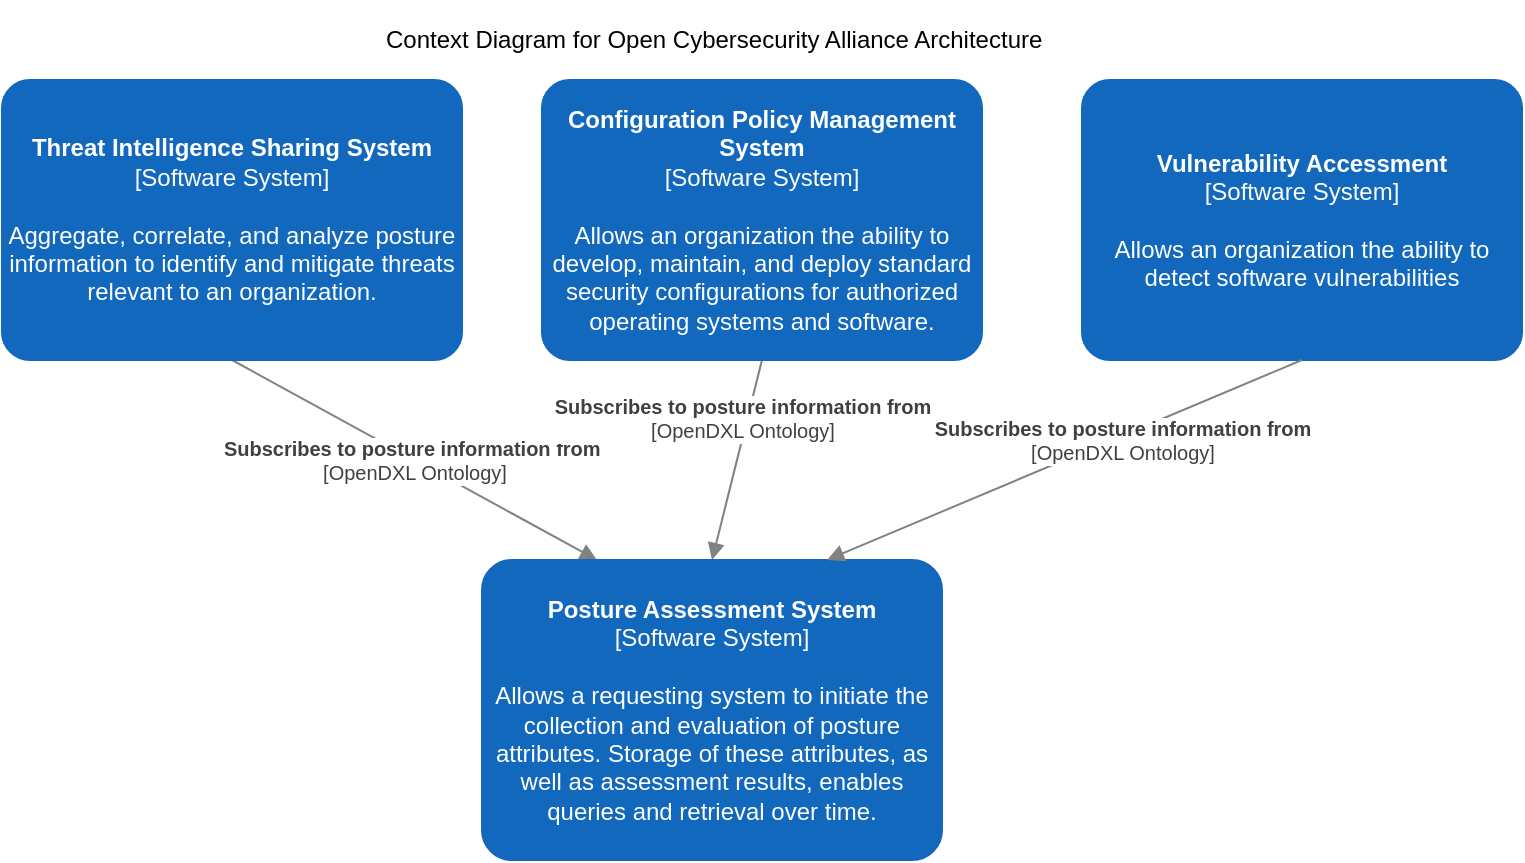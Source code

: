 <mxfile version="14.2.9" type="device" pages="4"><diagram id="pa9oj1NQ2g1VzGFF2X9V" name="OCA Context Diagram"><mxGraphModel dx="2703" dy="832" grid="1" gridSize="10" guides="1" tooltips="1" connect="1" arrows="1" fold="1" page="1" pageScale="1" pageWidth="850" pageHeight="1100" math="0" shadow="0"><root><mxCell id="VPXNDFE5wxjebD0hqSK3-0"/><mxCell id="VPXNDFE5wxjebD0hqSK3-1" parent="VPXNDFE5wxjebD0hqSK3-0"/><object label="&lt;span style=&quot;font-size: 10px&quot;&gt;&lt;b&gt;Subscribes to posture information from&amp;nbsp;&lt;br&gt;&lt;/b&gt;[OpenDXL Ontology]&lt;br&gt;&lt;/span&gt;" placeholders="1" name="Data Flow Item Name" technology="HTTP" id="VPXNDFE5wxjebD0hqSK3-2"><mxCell style="endArrow=block;html=1;fontSize=10;fontColor=#404040;strokeWidth=1;endFill=1;strokeColor=#828282;elbow=vertical;exitX=0.5;exitY=1;exitDx=0;exitDy=0;exitPerimeter=0;entryX=0.25;entryY=0;entryDx=0;entryDy=0;entryPerimeter=0;" edge="1" parent="VPXNDFE5wxjebD0hqSK3-1" source="VPXNDFE5wxjebD0hqSK3-5" target="VPXNDFE5wxjebD0hqSK3-6"><mxGeometry width="50" height="50" relative="1" as="geometry"><mxPoint x="-1425" y="160" as="sourcePoint"/><mxPoint x="-1331.667" y="300" as="targetPoint"/></mxGeometry></mxCell></object><object label="&lt;span style=&quot;font-size: 10px&quot;&gt;&lt;b&gt;Subscribes to posture information from&lt;br&gt;&lt;/b&gt;&lt;/span&gt;[OpenDXL Ontology]&lt;span style=&quot;font-size: 10px&quot;&gt;&lt;br&gt;&lt;/span&gt;" placeholders="1" name="Data Flow Item Name" technology="HTTP" id="VPXNDFE5wxjebD0hqSK3-3"><mxCell style="endArrow=block;html=1;fontSize=10;fontColor=#404040;strokeWidth=1;endFill=1;strokeColor=#828282;elbow=vertical;entryX=0.5;entryY=0;entryDx=0;entryDy=0;entryPerimeter=0;exitX=0.5;exitY=1;exitDx=0;exitDy=0;exitPerimeter=0;" edge="1" parent="VPXNDFE5wxjebD0hqSK3-1" source="VPXNDFE5wxjebD0hqSK3-7" target="VPXNDFE5wxjebD0hqSK3-6"><mxGeometry x="-0.388" y="-2" width="50" height="50" relative="1" as="geometry"><mxPoint x="-1132.5" y="160" as="sourcePoint"/><mxPoint x="-1232" y="310" as="targetPoint"/><mxPoint y="-1" as="offset"/></mxGeometry></mxCell></object><mxCell id="VPXNDFE5wxjebD0hqSK3-4" value="Context &lt;span style=&quot;text-align: center&quot;&gt;Diagram for Open Cybersecurity Alliance Architecture&lt;/span&gt;" style="text;html=1;strokeColor=none;fillColor=none;align=left;verticalAlign=middle;whiteSpace=wrap;rounded=0;" vertex="1" parent="VPXNDFE5wxjebD0hqSK3-1"><mxGeometry x="-1480" width="360" height="40" as="geometry"/></mxCell><object placeholders="1" c4Name="Threat Intelligence Sharing System" c4Type="Software System" c4Description="Aggregate, correlate, and analyze posture information to identify and mitigate threats relevant to an organization." label="&lt;b&gt;%c4Name%&lt;/b&gt;&lt;div&gt;[%c4Type%]&lt;/div&gt;&lt;br&gt;&lt;div&gt;%c4Description%&lt;/div&gt;" id="VPXNDFE5wxjebD0hqSK3-5"><mxCell style="rounded=1;whiteSpace=wrap;html=1;labelBackgroundColor=none;fillColor=#1168BD;fontColor=#ffffff;align=center;arcSize=10;strokeColor=#1168BD;metaEdit=1;metaData={&quot;c4Type&quot;:{&quot;editable&quot;:false}};points=[[0.25,0,0],[0.5,0,0],[0.75,0,0],[1,0.25,0],[1,0.5,0],[1,0.75,0],[0.75,1,0],[0.5,1,0],[0.25,1,0],[0,0.75,0],[0,0.5,0],[0,0.25,0]];" vertex="1" parent="VPXNDFE5wxjebD0hqSK3-1"><mxGeometry x="-1670" y="40" width="230" height="140" as="geometry"/></mxCell></object><object placeholders="1" c4Name="Posture Assessment System" c4Type="Software System" c4Description="Allows a requesting system to initiate the collection and evaluation of posture attributes. Storage of these attributes, as well as assessment results, enables queries and retrieval over time." label="&lt;b&gt;%c4Name%&lt;/b&gt;&lt;div&gt;[%c4Type%]&lt;/div&gt;&lt;br&gt;&lt;div&gt;%c4Description%&lt;/div&gt;" link="data:page/id,d7JTNjghr-bEsyx4h5cE" id="VPXNDFE5wxjebD0hqSK3-6"><mxCell style="rounded=1;whiteSpace=wrap;html=1;labelBackgroundColor=none;fillColor=#1168BD;fontColor=#ffffff;align=center;arcSize=10;strokeColor=#1168BD;metaEdit=1;metaData={&quot;c4Type&quot;:{&quot;editable&quot;:false}};points=[[0.25,0,0],[0.5,0,0],[0.75,0,0],[1,0.25,0],[1,0.5,0],[1,0.75,0],[0.75,1,0],[0.5,1,0],[0.25,1,0],[0,0.75,0],[0,0.5,0],[0,0.25,0]];" vertex="1" parent="VPXNDFE5wxjebD0hqSK3-1"><mxGeometry x="-1430" y="280" width="230" height="150" as="geometry"/></mxCell></object><object placeholders="1" c4Name="Configuration Policy Management System" c4Type="Software System" c4Description="Allows an organization the ability to develop, maintain, and deploy standard security configurations for authorized operating systems and software." label="&lt;b&gt;%c4Name%&lt;/b&gt;&lt;div&gt;[%c4Type%]&lt;/div&gt;&lt;br&gt;&lt;div&gt;%c4Description%&lt;/div&gt;" id="VPXNDFE5wxjebD0hqSK3-7"><mxCell style="rounded=1;whiteSpace=wrap;html=1;labelBackgroundColor=none;fillColor=#1168BD;fontColor=#ffffff;align=center;arcSize=10;strokeColor=#1168BD;metaEdit=1;metaData={&quot;c4Type&quot;:{&quot;editable&quot;:false}};points=[[0.25,0,0],[0.5,0,0],[0.75,0,0],[1,0.25,0],[1,0.5,0],[1,0.75,0],[0.75,1,0],[0.5,1,0],[0.25,1,0],[0,0.75,0],[0,0.5,0],[0,0.25,0]];" vertex="1" parent="VPXNDFE5wxjebD0hqSK3-1"><mxGeometry x="-1400" y="40" width="220" height="140" as="geometry"/></mxCell></object><object placeholders="1" c4Name="Vulnerability Accessment" c4Type="Software System" c4Description="Allows an organization the ability to detect  software vulnerabilities" label="&lt;b&gt;%c4Name%&lt;/b&gt;&lt;div&gt;[%c4Type%]&lt;/div&gt;&lt;br&gt;&lt;div&gt;%c4Description%&lt;/div&gt;" id="VPXNDFE5wxjebD0hqSK3-8"><mxCell style="rounded=1;whiteSpace=wrap;html=1;labelBackgroundColor=none;fillColor=#1168BD;fontColor=#ffffff;align=center;arcSize=10;strokeColor=#1168BD;metaEdit=1;metaData={&quot;c4Type&quot;:{&quot;editable&quot;:false}};points=[[0.25,0,0],[0.5,0,0],[0.75,0,0],[1,0.25,0],[1,0.5,0],[1,0.75,0],[0.75,1,0],[0.5,1,0],[0.25,1,0],[0,0.75,0],[0,0.5,0],[0,0.25,0]];" vertex="1" parent="VPXNDFE5wxjebD0hqSK3-1"><mxGeometry x="-1130" y="40" width="220" height="140" as="geometry"/></mxCell></object><object label="&lt;span style=&quot;font-size: 10px&quot;&gt;&lt;b&gt;Subscribes to posture information from&lt;br&gt;&lt;/b&gt;&lt;/span&gt;[OpenDXL Ontology]&lt;span style=&quot;font-size: 10px&quot;&gt;&lt;br&gt;&lt;/span&gt;" placeholders="1" name="Data Flow Item Name" technology="HTTP" id="VPXNDFE5wxjebD0hqSK3-9"><mxCell style="endArrow=block;html=1;fontSize=10;fontColor=#404040;strokeWidth=1;endFill=1;strokeColor=#828282;elbow=vertical;entryX=0.75;entryY=0;entryDx=0;entryDy=0;entryPerimeter=0;exitX=0.5;exitY=1;exitDx=0;exitDy=0;exitPerimeter=0;" edge="1" parent="VPXNDFE5wxjebD0hqSK3-1" source="VPXNDFE5wxjebD0hqSK3-8" target="VPXNDFE5wxjebD0hqSK3-6"><mxGeometry x="-0.236" y="2" width="50" height="50" relative="1" as="geometry"><mxPoint x="-1280" y="190" as="sourcePoint"/><mxPoint x="-1305" y="290" as="targetPoint"/><mxPoint as="offset"/></mxGeometry></mxCell></object></root></mxGraphModel></diagram><diagram id="d7JTNjghr-bEsyx4h5cE" name="SCAP Container Diagram"><mxGraphModel dx="1003" dy="832" grid="1" gridSize="10" guides="1" tooltips="1" connect="1" arrows="1" fold="1" page="1" pageScale="1" pageWidth="850" pageHeight="1100" math="0" shadow="0"><root><mxCell id="peMY-LLYzTehdiwKFw6n-0"/><mxCell id="peMY-LLYzTehdiwKFw6n-1" parent="peMY-LLYzTehdiwKFw6n-0"/><object label="&lt;font style=&quot;font-size: 10px&quot;&gt;&lt;b&gt;Posture Assessment System&lt;/b&gt;&lt;br style=&quot;font-size: 10px&quot;&gt;[Software System]&lt;/font&gt;" placeholders="1" name="Software System Name" link="data:page/id,pa9oj1NQ2g1VzGFF2X9V" id="peMY-LLYzTehdiwKFw6n-2"><mxCell style="rounded=0;whiteSpace=wrap;html=1;strokeColor=#828282;fillColor=none;fontColor=#000000;align=left;labelPosition=center;verticalLabelPosition=middle;verticalAlign=bottom;dashed=1;strokeWidth=1;perimeterSpacing=0;spacing=2;spacingTop=0;fontSize=10;dashPattern=8 8;" vertex="1" parent="peMY-LLYzTehdiwKFw6n-1"><mxGeometry x="50" y="280" width="690" height="420" as="geometry"/></mxCell></object><object label="&lt;div&gt;&lt;span style=&quot;font-size: 14px&quot;&gt;&lt;b&gt;Manager&lt;/b&gt;&lt;/span&gt;&lt;/div&gt;&lt;div&gt;&lt;span style=&quot;font-size: 8px&quot;&gt;[Container]&lt;/span&gt;&lt;/div&gt;&lt;div&gt;&lt;font size=&quot;1&quot;&gt;The manager is responsible for receiving instructions from applications, identifying and invoking collection components, and persisting collected posture attributes to a repository.&lt;/font&gt;&lt;/div&gt;" placeholders="1" name="Container Name" technology="e.g. Python, Flask" description="Description" link="data:page/id,Hi5DJu9hpjOhU4L-1nYH" id="peMY-LLYzTehdiwKFw6n-3"><mxCell style="rounded=1;whiteSpace=wrap;html=1;fillColor=#85BBF0;fontColor=#ffffff;strokeColor=#78A8D8;resizable=0;arcSize=10;" vertex="1" parent="peMY-LLYzTehdiwKFw6n-1"><mxGeometry x="515" y="320" width="180" height="120" as="geometry"/></mxCell></object><object label="&lt;div&gt;&lt;span style=&quot;font-size: 14px&quot;&gt;&lt;b&gt;Collector&lt;/b&gt;&lt;/span&gt;&lt;/div&gt;&lt;div&gt;&lt;span style=&quot;font-size: 8px&quot;&gt;[Container: %technology%]&lt;/span&gt;&lt;br&gt;&lt;/div&gt;&lt;div&gt;&lt;span style=&quot;font-size: x-small&quot;&gt;Collectors are responsible for receiving collection instructions from the Manager, targeting endpoints for posture attribute collection, performing collection, and storing collected information in the repository.&lt;/span&gt;&lt;br&gt;&lt;/div&gt;" placeholders="1" name="Container Name" technology="e.g. Python, Flask" description="Description" link="data:page/id,4fspmggJXFJr2Ga4a_sT" id="peMY-LLYzTehdiwKFw6n-4"><mxCell style="rounded=1;whiteSpace=wrap;html=1;fillColor=#85BBF0;fontColor=#ffffff;strokeColor=#78A8D8;resizable=0;arcSize=10;" vertex="1" parent="peMY-LLYzTehdiwKFw6n-1"><mxGeometry x="305" y="540" width="180" height="120" as="geometry"/></mxCell></object><object label="&lt;div style=&quot;color: rgb(255 , 255 , 255) ; white-space: normal&quot;&gt;&lt;span style=&quot;font-size: 14px&quot;&gt;&lt;b&gt;Repository&lt;/b&gt;&lt;/span&gt;&lt;/div&gt;&lt;div style=&quot;color: rgb(255 , 255 , 255) ; white-space: normal&quot;&gt;&lt;span style=&quot;font-size: 8px&quot;&gt;[Container: %technology%]&lt;/span&gt;&lt;/div&gt;&lt;div style=&quot;color: rgb(255 , 255 , 255) ; white-space: normal&quot;&gt;&lt;font style=&quot;font-size: 10px&quot;&gt;A persistent storage component capable of recording previously collected information and retrieving that information when requested&lt;/font&gt;&lt;span style=&quot;font-size: 11px&quot;&gt;.&lt;/span&gt;&lt;/div&gt;" placeholders="1" name="Container Name" description="Description" technology="e.g. PostgreSQL" id="peMY-LLYzTehdiwKFw6n-5"><mxCell style="shape=cylinder;whiteSpace=wrap;html=1;boundedLbl=1;backgroundOutline=1;strokeColor=#3C7FC0;fillColor=#438DD5;fontSize=12;fontColor=#ffffff;align=center;resizable=0;rounded=0;" vertex="1" parent="peMY-LLYzTehdiwKFw6n-1"><mxGeometry x="85" y="320" width="180" height="120" as="geometry"/></mxCell></object><object label="&lt;span style=&quot;font-size: 10px&quot;&gt;&lt;b&gt;Supplies collection instructions to&lt;br&gt;&lt;/b&gt;[OpenDXL Ontology]&lt;br&gt;&lt;/span&gt;" placeholders="1" name="Data Flow Item Name" technology="HTTP" id="peMY-LLYzTehdiwKFw6n-6"><mxCell style="endArrow=block;html=1;fontSize=10;fontColor=#404040;strokeWidth=1;endFill=1;strokeColor=#828282;elbow=vertical;" edge="1" parent="peMY-LLYzTehdiwKFw6n-1" source="peMY-LLYzTehdiwKFw6n-3" target="peMY-LLYzTehdiwKFw6n-4"><mxGeometry width="50" height="50" relative="1" as="geometry"><mxPoint x="365" y="210" as="sourcePoint"/><mxPoint x="565" y="210" as="targetPoint"/></mxGeometry></mxCell></object><object label="&lt;span style=&quot;font-size: 10px&quot;&gt;&lt;b&gt;Reads from and writes to&lt;br&gt;&lt;/b&gt;[OpenDXL Ontology]&lt;br&gt;&lt;/span&gt;" placeholders="1" name="Data Flow Item Name" technology="HTTP" id="peMY-LLYzTehdiwKFw6n-7"><mxCell style="endArrow=block;html=1;fontSize=10;fontColor=#404040;strokeWidth=1;endFill=1;strokeColor=#828282;elbow=vertical;" edge="1" parent="peMY-LLYzTehdiwKFw6n-1" source="peMY-LLYzTehdiwKFw6n-4" target="peMY-LLYzTehdiwKFw6n-5"><mxGeometry width="50" height="50" relative="1" as="geometry"><mxPoint x="395" y="390" as="sourcePoint"/><mxPoint x="595" y="390" as="targetPoint"/></mxGeometry></mxCell></object><object label="&lt;span style=&quot;font-size: 10px&quot;&gt;&lt;b&gt;Reads from and writes to&lt;/b&gt;&lt;br&gt;[OpenDXL Ontolgoy]&lt;br&gt;&lt;/span&gt;" placeholders="1" name="Data Flow Item Name" technology="HTTP" id="peMY-LLYzTehdiwKFw6n-8"><mxCell style="endArrow=block;html=1;fontSize=10;fontColor=#404040;strokeWidth=1;endFill=1;strokeColor=#828282;elbow=vertical;entryX=1;entryY=0.5;entryDx=0;entryDy=0;" edge="1" parent="peMY-LLYzTehdiwKFw6n-1" source="peMY-LLYzTehdiwKFw6n-3" target="peMY-LLYzTehdiwKFw6n-5"><mxGeometry width="50" height="50" relative="1" as="geometry"><mxPoint x="295" y="370" as="sourcePoint"/><mxPoint x="495" y="370" as="targetPoint"/></mxGeometry></mxCell></object><object label="&lt;div&gt;&lt;span style=&quot;font-size: 14px&quot;&gt;&lt;b&gt;Threat Intelligence Sharing System&lt;/b&gt;&lt;/span&gt;&lt;/div&gt;&lt;div&gt;&lt;span style=&quot;font-size: 8px&quot;&gt;[Software System]&lt;/span&gt;&lt;/div&gt;&lt;div&gt;&lt;font style=&quot;font-size: 10px&quot;&gt;Aggregate, correlate, and analyze posture information to identify and mitigate threats relevant to an organization.&lt;/font&gt;&lt;br&gt;&lt;/div&gt;" placeholders="1" name="Software System Name" description="Description" id="peMY-LLYzTehdiwKFw6n-9"><mxCell style="rounded=1;whiteSpace=wrap;html=1;fillColor=#1168BD;fontColor=#ffffff;strokeColor=#1168BD;resizable=0;arcSize=10;" vertex="1" parent="peMY-LLYzTehdiwKFw6n-1"><mxGeometry x="100" y="50" width="180" height="120" as="geometry"/></mxCell></object><object label="&lt;b&gt;Subscribes to posture information from&lt;/b&gt;&lt;br style=&quot;font-size: 10px&quot;&gt;[OpenDXL Ontology]" placeholders="1" name="Dependency Operation Name" technology="JDBC" id="peMY-LLYzTehdiwKFw6n-10"><mxCell style="endArrow=block;html=1;fontSize=10;fontColor=#404040;strokeWidth=1;endFill=1;dashed=1;dashPattern=8 8;strokeColor=#828282;elbow=vertical;" edge="1" parent="peMY-LLYzTehdiwKFw6n-1" source="peMY-LLYzTehdiwKFw6n-9" target="peMY-LLYzTehdiwKFw6n-3"><mxGeometry x="-0.381" y="-5" width="50" height="50" relative="1" as="geometry"><mxPoint x="540" y="100" as="sourcePoint"/><mxPoint x="740" y="100" as="targetPoint"/><mxPoint as="offset"/></mxGeometry></mxCell></object><object label="&lt;div&gt;&lt;span style=&quot;font-size: 14px&quot;&gt;&lt;b&gt;Configuration Policy Management System&lt;/b&gt;&lt;/span&gt;&lt;/div&gt;&lt;div&gt;&lt;span style=&quot;font-size: 8px&quot;&gt;[Software System]&lt;/span&gt;&lt;/div&gt;&lt;div&gt;&lt;span style=&quot;font-size: x-small&quot;&gt;Allows an organization the ability to develop, maintain, and deploy standard security configurations for authorized operating systems and software.&lt;/span&gt;&lt;br&gt;&lt;/div&gt;" placeholders="1" name="Software System Name" description="Description" id="peMY-LLYzTehdiwKFw6n-11"><mxCell style="rounded=1;whiteSpace=wrap;html=1;fillColor=#1168BD;fontColor=#ffffff;strokeColor=#1168BD;resizable=0;arcSize=10;" vertex="1" parent="peMY-LLYzTehdiwKFw6n-1"><mxGeometry x="515" y="50" width="180" height="120" as="geometry"/></mxCell></object><object label="&lt;b&gt;Subscribes to posture information from&lt;/b&gt;&lt;br style=&quot;font-size: 10px&quot;&gt;[OpenDXL Ontology]" placeholders="1" name="Dependency Operation Name" technology="JDBC" id="peMY-LLYzTehdiwKFw6n-12"><mxCell style="endArrow=block;html=1;fontSize=10;fontColor=#404040;strokeWidth=1;endFill=1;dashed=1;dashPattern=8 8;strokeColor=#828282;elbow=vertical;" edge="1" parent="peMY-LLYzTehdiwKFw6n-1" source="peMY-LLYzTehdiwKFw6n-11" target="peMY-LLYzTehdiwKFw6n-3"><mxGeometry x="-0.333" width="50" height="50" relative="1" as="geometry"><mxPoint x="410.455" y="160" as="sourcePoint"/><mxPoint x="544.545" y="260" as="targetPoint"/><mxPoint as="offset"/></mxGeometry></mxCell></object><mxCell id="peMY-LLYzTehdiwKFw6n-13" value="SCAP Container Diagram for Open Cybersecurity Alliance Architecture" style="text;html=1;align=center;verticalAlign=middle;resizable=0;points=[];autosize=1;" vertex="1" parent="peMY-LLYzTehdiwKFw6n-1"><mxGeometry x="200" y="10" width="390" height="20" as="geometry"/></mxCell></root></mxGraphModel></diagram><diagram id="Hi5DJu9hpjOhU4L-1nYH" name="SCAPv2 Manager"><mxGraphModel dx="1003" dy="1932" grid="1" gridSize="10" guides="1" tooltips="1" connect="1" arrows="1" fold="1" page="1" pageScale="1" pageWidth="850" pageHeight="1100" math="0" shadow="0"><root><mxCell id="0"/><mxCell id="1" parent="0"/><object label="&lt;font style=&quot;font-size: 10px&quot;&gt;&lt;b&gt;Manager&lt;br&gt;&lt;/b&gt;[Container]&lt;/font&gt;" placeholders="1" name="Container Name" link="data:page/id,d7JTNjghr-bEsyx4h5cE" id="QiEPmHNPc2wEeexQ9wfS-2"><mxCell style="rounded=0;whiteSpace=wrap;html=1;strokeColor=#828282;fillColor=none;fontColor=#000000;align=left;labelPosition=center;verticalLabelPosition=middle;verticalAlign=bottom;dashed=1;strokeWidth=1;perimeterSpacing=0;spacing=2;spacingTop=0;fontSize=10;dashPattern=8 8;container=0;" parent="1" vertex="1"><mxGeometry x="310" y="-1050" width="470" height="350" as="geometry"><mxRectangle x="560" y="40" width="110" height="30" as="alternateBounds"/></mxGeometry></mxCell></object><object label="&lt;div style=&quot;color: rgb(255 , 255 , 255)&quot;&gt;&lt;span style=&quot;font-size: 14px&quot;&gt;&lt;b&gt;Repository&lt;/b&gt;&lt;/span&gt;&lt;/div&gt;&lt;div style=&quot;color: rgb(255 , 255 , 255) ; font-size: 12px&quot;&gt;&lt;font style=&quot;font-size: 8px&quot;&gt;[Container: %technology%]&lt;/font&gt;&lt;/div&gt;&lt;div style=&quot;color: rgb(255 , 255 , 255) ; font-size: 8px&quot;&gt;&lt;font style=&quot;line-height: 9.6px&quot;&gt;&lt;br&gt;&lt;/font&gt;&lt;/div&gt;&lt;div style=&quot;color: rgb(255 , 255 , 255)&quot;&gt;Persistent storage capable of recording previously collected posture information&lt;/div&gt;" placeholders="1" name="Container Name" description="Description" technology="e.g. PostgreSQL" id="QiEPmHNPc2wEeexQ9wfS-5"><mxCell style="shape=cylinder;whiteSpace=wrap;html=1;boundedLbl=1;backgroundOutline=1;strokeColor=#3C7FC0;fillColor=#438DD5;fontSize=12;fontColor=#ffffff;align=center;resizable=0;rounded=0;" parent="1" vertex="1"><mxGeometry x="20" y="-920" width="180" height="120" as="geometry"/></mxCell></object><object label="&lt;span style=&quot;font-size: 10px&quot;&gt;&lt;b&gt;Reads/writes&amp;nbsp;&lt;/b&gt;&lt;/span&gt;&lt;b&gt;collection instruction&lt;br&gt;&lt;/b&gt;&lt;b&gt;assessment,&amp;nbsp;&lt;/b&gt;&lt;span style=&quot;font-size: 10px&quot;&gt;&lt;b&gt;posture attributes&amp;nbsp; &amp;nbsp;&lt;/b&gt;&lt;br&gt;[OpenDXL Ontology]&lt;br&gt;&lt;/span&gt;" placeholders="1" name="Data Flow Item Name" technology="HTTP" id="QiEPmHNPc2wEeexQ9wfS-9"><mxCell style="endArrow=block;html=1;fontSize=10;fontColor=#404040;strokeWidth=1;endFill=1;strokeColor=#828282;elbow=vertical;" parent="1" source="t4L1e9NX0RFvFWcs3qe8-7" target="QiEPmHNPc2wEeexQ9wfS-5" edge="1"><mxGeometry x="0.094" y="7" width="50" height="50" relative="1" as="geometry"><mxPoint x="490" y="-810" as="sourcePoint"/><mxPoint x="550" y="-800" as="targetPoint"/><mxPoint as="offset"/></mxGeometry></mxCell></object><object label="&lt;span style=&quot;font-size: 10px&quot;&gt;&lt;b&gt;Writes posture attributes&amp;nbsp;&lt;/b&gt;&lt;br&gt;[OpenDXL Ontology]&lt;br&gt;&lt;/span&gt;" placeholders="1" name="Data Flow Item Name" technology="HTTP" id="QiEPmHNPc2wEeexQ9wfS-10"><mxCell style="endArrow=block;html=1;fontSize=10;fontColor=#404040;strokeWidth=1;endFill=1;strokeColor=#828282;elbow=vertical;exitX=0.25;exitY=0;exitDx=0;exitDy=0;" parent="1" source="t4L1e9NX0RFvFWcs3qe8-2" target="QiEPmHNPc2wEeexQ9wfS-5" edge="1"><mxGeometry x="-0.281" width="50" height="50" relative="1" as="geometry"><mxPoint x="491.111" y="-600" as="sourcePoint"/><mxPoint x="197.5" y="-740" as="targetPoint"/><mxPoint as="offset"/></mxGeometry></mxCell></object><object label="&lt;b&gt;Supplies collection instructions&lt;br&gt;&lt;/b&gt;[OpenDXL Ontology]&lt;span style=&quot;font-size: 10px&quot;&gt;&lt;br&gt;&lt;/span&gt;" placeholders="1" name="Data Flow Item Name" technology="HTTP" id="QiEPmHNPc2wEeexQ9wfS-16"><mxCell style="endArrow=block;html=1;fontSize=10;fontColor=#404040;strokeWidth=1;endFill=1;strokeColor=#828282;elbow=vertical;entryX=0.75;entryY=0;entryDx=0;entryDy=0;" parent="1" source="t4L1e9NX0RFvFWcs3qe8-6" target="t4L1e9NX0RFvFWcs3qe8-2" edge="1"><mxGeometry x="0.198" y="15" width="50" height="50" relative="1" as="geometry"><mxPoint x="547" y="-750" as="sourcePoint"/><mxPoint x="580" y="-600" as="targetPoint"/><Array as="points"/><mxPoint as="offset"/></mxGeometry></mxCell></object><object label="&lt;div&gt;&lt;span style=&quot;font-size: 14px&quot;&gt;&lt;b&gt;Collector&lt;/b&gt;&lt;/span&gt;&lt;/div&gt;&lt;div&gt;&lt;span style=&quot;font-size: 8px&quot;&gt;[Container: %technology%]&lt;/span&gt;&lt;br&gt;&lt;/div&gt;&lt;div&gt;&lt;span style=&quot;font-size: x-small&quot;&gt;Collectors are responsible for receiving collection instructions from the Manager, targeting endpoints for posture attribute collection, performing collection, and storing collected information in the repository.&lt;/span&gt;&lt;br&gt;&lt;/div&gt;" placeholders="1" name="Container Name" technology="e.g. Python, Flask" description="Description" link="data:page/id,4fspmggJXFJr2Ga4a_sT" id="t4L1e9NX0RFvFWcs3qe8-2"><mxCell style="rounded=0;whiteSpace=wrap;html=1;fillColor=#85BBF0;fontColor=#ffffff;strokeColor=#78A8D8;resizable=0;arcSize=10;" parent="1" vertex="1"><mxGeometry x="290" y="-550" width="180" height="120" as="geometry"/></mxCell></object><object placeholders="1" c4Name="Health" c4Type="Component" c4Technology="technology" c4Description="Endpoint health and activity telemetry" label="&lt;b&gt;%c4Name%&lt;/b&gt;&lt;div&gt;[%c4Type%: %c4Technology%]&lt;/div&gt;&lt;br&gt;&lt;div&gt;%c4Description%&lt;/div&gt;" id="t4L1e9NX0RFvFWcs3qe8-4"><mxCell style="rounded=1;whiteSpace=wrap;html=1;labelBackgroundColor=none;fillColor=#438DD5;fontColor=#ffffff;align=center;arcSize=10;strokeColor=#3C7FC0;metaEdit=1;metaData={&quot;c4Type&quot;:{&quot;editable&quot;:false}};points=[[0.25,0,0],[0.5,0,0],[0.75,0,0],[1,0.25,0],[1,0.5,0],[1,0.75,0],[0.75,1,0],[0.5,1,0],[0.25,1,0],[0,0.75,0],[0,0.5,0],[0,0.25,0]];" parent="1" vertex="1"><mxGeometry x="580" y="-1020" width="160" height="110.0" as="geometry"/></mxCell></object><object placeholders="1" c4Name="Orchestrator" c4Type="Component" c4Technology="technology" c4Description="Dispatches endpoint posture requests based on endpoint attributes" label="&lt;b&gt;%c4Name%&lt;/b&gt;&lt;div&gt;[%c4Type%: %c4Technology%]&lt;/div&gt;&lt;br&gt;&lt;div&gt;%c4Description%&lt;/div&gt;" id="t4L1e9NX0RFvFWcs3qe8-6"><mxCell style="rounded=1;whiteSpace=wrap;html=1;labelBackgroundColor=none;fillColor=#438DD5;fontColor=#ffffff;align=center;arcSize=10;strokeColor=#3C7FC0;metaEdit=1;metaData={&quot;c4Type&quot;:{&quot;editable&quot;:false}};points=[[0.25,0,0],[0.5,0,0],[0.75,0,0],[1,0.25,0],[1,0.5,0],[1,0.75,0],[0.75,1,0],[0.5,1,0],[0.25,1,0],[0,0.75,0],[0,0.5,0],[0,0.25,0]];" parent="1" vertex="1"><mxGeometry x="580" y="-860" width="160" height="110.0" as="geometry"/></mxCell></object><object placeholders="1" c4Name="Accessor" c4Type="Component" c4Technology="technology" c4Description="Informs consumers of endpoint postures" label="&lt;b&gt;%c4Name%&lt;/b&gt;&lt;div&gt;[%c4Type%: %c4Technology%]&lt;/div&gt;&lt;br&gt;&lt;div&gt;%c4Description%&lt;/div&gt;" id="t4L1e9NX0RFvFWcs3qe8-7"><mxCell style="rounded=1;whiteSpace=wrap;html=1;labelBackgroundColor=none;fillColor=#438DD5;fontColor=#ffffff;align=center;arcSize=10;strokeColor=#3C7FC0;metaEdit=1;metaData={&quot;c4Type&quot;:{&quot;editable&quot;:false}};points=[[0.25,0,0],[0.5,0,0],[0.75,0,0],[1,0.25,0],[1,0.5,0],[1,0.75,0],[0.75,1,0],[0.5,1,0],[0.25,1,0],[0,0.75,0],[0,0.5,0],[0,0.25,0]];" parent="1" vertex="1"><mxGeometry x="360" y="-1020" width="160" height="110.0" as="geometry"/></mxCell></object><object placeholders="1" c4Name="Aggregator" c4Type="Component" c4Technology="technology" c4Description="Aggregates endpoint postures" label="&lt;b&gt;%c4Name%&lt;/b&gt;&lt;div&gt;[%c4Type%: %c4Technology%]&lt;/div&gt;&lt;br&gt;&lt;div&gt;%c4Description%&lt;/div&gt;" id="t4L1e9NX0RFvFWcs3qe8-8"><mxCell style="rounded=1;whiteSpace=wrap;html=1;labelBackgroundColor=none;fillColor=#438DD5;fontColor=#ffffff;align=center;arcSize=10;strokeColor=#3C7FC0;metaEdit=1;metaData={&quot;c4Type&quot;:{&quot;editable&quot;:false}};points=[[0.25,0,0],[0.5,0,0],[0.75,0,0],[1,0.25,0],[1,0.5,0],[1,0.75,0],[0.75,1,0],[0.5,1,0],[0.25,1,0],[0,0.75,0],[0,0.5,0],[0,0.25,0]];" parent="1" vertex="1"><mxGeometry x="360" y="-860" width="160" height="110.0" as="geometry"/></mxCell></object><object label="&lt;b&gt;Consumes collection results and posture attributes&lt;br&gt;&lt;/b&gt;[OpenDXL Ontology]&lt;span style=&quot;font-size: 10px&quot;&gt;&lt;br&gt;&lt;/span&gt;" placeholders="1" name="Data Flow Item Name" technology="HTTP" id="t4L1e9NX0RFvFWcs3qe8-9"><mxCell style="endArrow=block;html=1;fontSize=10;fontColor=#404040;strokeWidth=1;endFill=1;strokeColor=#828282;elbow=vertical;entryX=0.5;entryY=1;entryDx=0;entryDy=0;entryPerimeter=0;exitX=0.547;exitY=0;exitDx=0;exitDy=0;exitPerimeter=0;" parent="1" source="t4L1e9NX0RFvFWcs3qe8-2" target="t4L1e9NX0RFvFWcs3qe8-8" edge="1"><mxGeometry x="0.106" y="-3" width="50" height="50" relative="1" as="geometry"><mxPoint x="582.547" y="-730" as="sourcePoint"/><mxPoint x="325" y="-520" as="targetPoint"/><Array as="points"/><mxPoint as="offset"/></mxGeometry></mxCell></object><object label="&lt;b&gt;Reads/writes aggregate&lt;/b&gt;&lt;b&gt;&lt;br&gt;&lt;/b&gt;&lt;b&gt;posture attributes&amp;nbsp;&amp;nbsp;&lt;/b&gt;&lt;span style=&quot;font-size: 10px&quot;&gt;&lt;b&gt;&lt;br&gt;&amp;nbsp;&lt;/b&gt;&lt;br&gt;[OpenDXL Ontology]&lt;br&gt;&lt;/span&gt;" placeholders="1" name="Data Flow Item Name" technology="HTTP" id="t4L1e9NX0RFvFWcs3qe8-10"><mxCell style="endArrow=block;html=1;fontSize=10;fontColor=#404040;strokeWidth=1;endFill=1;strokeColor=#828282;elbow=vertical;exitX=0;exitY=0.5;exitDx=0;exitDy=0;exitPerimeter=0;entryX=1;entryY=0.5;entryDx=0;entryDy=0;" parent="1" source="t4L1e9NX0RFvFWcs3qe8-8" target="QiEPmHNPc2wEeexQ9wfS-5" edge="1"><mxGeometry x="0.068" width="50" height="50" relative="1" as="geometry"><mxPoint x="380" y="-909.242" as="sourcePoint"/><mxPoint x="220" y="-877.727" as="targetPoint"/><mxPoint as="offset"/></mxGeometry></mxCell></object><mxCell id="NJSvPi0f-pspUINcrazE-1" value="SCAPv2 Manager Component Diagram for Open Cybersecurity Alliance Architecture" style="text;html=1;align=center;verticalAlign=middle;resizable=0;points=[];autosize=1;" vertex="1" parent="1"><mxGeometry x="175" y="-1090" width="460" height="20" as="geometry"/></mxCell></root></mxGraphModel></diagram><diagram id="4fspmggJXFJr2Ga4a_sT" name="SCAPv2 Collector"><mxGraphModel dx="1003" dy="1932" grid="1" gridSize="10" guides="1" tooltips="1" connect="1" arrows="1" fold="1" page="1" pageScale="1" pageWidth="850" pageHeight="1100" math="0" shadow="0"><root><mxCell id="qu5kIEG3L7xa9-6bbYvn-0"/><mxCell id="qu5kIEG3L7xa9-6bbYvn-1" parent="qu5kIEG3L7xa9-6bbYvn-0"/><object label="&lt;font style=&quot;font-size: 10px&quot;&gt;&lt;b&gt;Collector&lt;br&gt;&lt;/b&gt;[Container]&lt;/font&gt;" placeholders="1" name="Container Name" link="data:page/id,d7JTNjghr-bEsyx4h5cE" id="qu5kIEG3L7xa9-6bbYvn-2"><mxCell style="rounded=0;whiteSpace=wrap;html=1;strokeColor=#828282;fillColor=none;fontColor=#000000;align=left;labelPosition=center;verticalLabelPosition=middle;verticalAlign=bottom;dashed=1;strokeWidth=1;perimeterSpacing=0;spacing=2;spacingTop=0;fontSize=10;dashPattern=8 8;container=0;" parent="qu5kIEG3L7xa9-6bbYvn-1" vertex="1"><mxGeometry x="120" y="-800" width="620" height="415" as="geometry"><mxRectangle x="560" y="40" width="110" height="30" as="alternateBounds"/></mxGeometry></mxCell></object><object label="&lt;div&gt;&lt;span style=&quot;font-size: 14px&quot;&gt;&lt;b&gt;Posture Collection Service&lt;/b&gt;&lt;/span&gt;&lt;/div&gt;&lt;div&gt;&lt;span style=&quot;font-size: 8px&quot;&gt;[Component: Java, C#, Python]&lt;/span&gt;&lt;/div&gt;&lt;div&gt;&lt;span style=&quot;font-size: 8px&quot;&gt;&lt;br&gt;&lt;/span&gt;&lt;/div&gt;&lt;div&gt;&lt;font size=&quot;1&quot;&gt;Receives collection instructions from the Manager, and either engages a posture collection engine or an extension to perform collection.&lt;/font&gt;&lt;/div&gt;" placeholders="1" name="Component Name" technology="e.g. Spring Bean" description="Description" id="qu5kIEG3L7xa9-6bbYvn-3"><mxCell style="rounded=1;whiteSpace=wrap;html=1;fillColor=#438DD5;fontColor=#ffffff;strokeColor=#3C7FC0;resizable=0;arcSize=10;" parent="qu5kIEG3L7xa9-6bbYvn-1" vertex="1"><mxGeometry x="540" y="-760" width="180" height="120" as="geometry"/></mxCell></object><object label="&lt;div&gt;&lt;span style=&quot;font-size: 14px&quot;&gt;&lt;b&gt;Posture Collection Extension&lt;/b&gt;&lt;/span&gt;&lt;/div&gt;&lt;div&gt;&lt;span style=&quot;font-size: 8px&quot;&gt;[Component: Java, C#, Python]&lt;/span&gt;&lt;/div&gt;&lt;div&gt;&lt;span style=&quot;font-size: 8px&quot;&gt;&lt;br&gt;&lt;/span&gt;&lt;/div&gt;&lt;div&gt;&lt;font size=&quot;1&quot;&gt;An &quot;add-on&quot; to a posture collection service, the PCX allows for extended collection capabilities.&lt;/font&gt;&lt;/div&gt;" placeholders="1" name="Component Name" technology="e.g. Spring Bean" description="Description" id="qu5kIEG3L7xa9-6bbYvn-4"><mxCell style="rounded=1;whiteSpace=wrap;html=1;fillColor=#438DD5;fontColor=#ffffff;strokeColor=#3C7FC0;resizable=0;arcSize=10;" parent="qu5kIEG3L7xa9-6bbYvn-1" vertex="1"><mxGeometry x="140" y="-760" width="180" height="120" as="geometry"/></mxCell></object><object label="&lt;div&gt;&lt;span style=&quot;font-size: 14px&quot;&gt;&lt;b&gt;Posture Collection Engine&lt;/b&gt;&lt;/span&gt;&lt;/div&gt;&lt;div&gt;&lt;span style=&quot;font-size: 8px&quot;&gt;[Component: Java, C#, Python]&lt;/span&gt;&lt;br&gt;&lt;/div&gt;&lt;div&gt;&lt;span style=&quot;font-size: 8px&quot;&gt;&lt;br&gt;&lt;/span&gt;&lt;/div&gt;&lt;div&gt;&lt;font size=&quot;1&quot;&gt;A component capable of directly collecting information about enterprise assets.&lt;/font&gt;&lt;/div&gt;" placeholders="1" name="Component Name" technology="e.g. Spring Bean" description="Description" id="qu5kIEG3L7xa9-6bbYvn-5"><mxCell style="rounded=1;whiteSpace=wrap;html=1;fillColor=#438DD5;fontColor=#ffffff;strokeColor=#3C7FC0;resizable=0;arcSize=10;" parent="qu5kIEG3L7xa9-6bbYvn-1" vertex="1"><mxGeometry x="540" y="-560" width="180" height="120" as="geometry"/></mxCell></object><object label="&lt;div style=&quot;color: rgb(255 , 255 , 255)&quot;&gt;&lt;span style=&quot;font-size: 14px&quot;&gt;&lt;b&gt;Repository&lt;/b&gt;&lt;/span&gt;&lt;/div&gt;&lt;div style=&quot;color: rgb(255 , 255 , 255) ; font-size: 12px&quot;&gt;&lt;font style=&quot;font-size: 8px&quot;&gt;[Container: %technology%]&lt;/font&gt;&lt;/div&gt;&lt;div style=&quot;color: rgb(255 , 255 , 255) ; font-size: 8px&quot;&gt;&lt;font style=&quot;font-size: 10px&quot;&gt;A persistent storage component capable of recording previously collected information and retrieving that information when requested&lt;/font&gt;&lt;span style=&quot;font-size: 11px&quot;&gt;.&lt;/span&gt;&lt;br&gt;&lt;/div&gt;" placeholders="1" name="Container Name" description="Description" technology="e.g. PostgreSQL" id="qu5kIEG3L7xa9-6bbYvn-6"><mxCell style="shape=cylinder;whiteSpace=wrap;html=1;boundedLbl=1;backgroundOutline=1;strokeColor=#3C7FC0;fillColor=#438DD5;fontSize=12;fontColor=#ffffff;align=center;resizable=0;rounded=0;" parent="qu5kIEG3L7xa9-6bbYvn-1" vertex="1"><mxGeometry x="140" y="-1030" width="180" height="120" as="geometry"/></mxCell></object><object label="&lt;div&gt;&lt;span style=&quot;font-size: 14px&quot;&gt;&lt;b&gt;Manager&lt;/b&gt;&lt;/span&gt;&lt;/div&gt;&lt;div&gt;&lt;span style=&quot;font-size: 8px&quot;&gt;[Container: %technology%]&lt;/span&gt;&lt;/div&gt;&lt;div&gt;&lt;span style=&quot;font-size: 8px&quot;&gt;&lt;br&gt;&lt;/span&gt;&lt;/div&gt;&lt;div&gt;&lt;span style=&quot;font-size: x-small&quot;&gt;The manager is responsible for receiving instructions from applications, identifying and invoking collection components, and persisting collected posture attributes to a repository.&lt;/span&gt;&lt;br&gt;&lt;/div&gt;" placeholders="1" name="Container Name" technology="e.g. Python, Flask" description="Description" link="data:page/id,Hi5DJu9hpjOhU4L-1nYH" id="qu5kIEG3L7xa9-6bbYvn-7"><mxCell style="rounded=1;whiteSpace=wrap;html=1;fillColor=#85BBF0;fontColor=#ffffff;strokeColor=#78A8D8;resizable=0;arcSize=10;" parent="qu5kIEG3L7xa9-6bbYvn-1" vertex="1"><mxGeometry x="540" y="-1030" width="180" height="120" as="geometry"/></mxCell></object><object label="&lt;span style=&quot;font-size: 10px&quot;&gt;&lt;b&gt;Reads from and writes to&lt;/b&gt;&lt;br&gt;[OpenDXL Ontology]&lt;br&gt;&lt;/span&gt;" placeholders="1" name="Data Flow Item Name" technology="HTTP" id="qu5kIEG3L7xa9-6bbYvn-8"><mxCell style="endArrow=block;html=1;fontSize=10;fontColor=#404040;strokeWidth=1;endFill=1;strokeColor=#828282;elbow=vertical;" parent="qu5kIEG3L7xa9-6bbYvn-1" source="qu5kIEG3L7xa9-6bbYvn-7" target="qu5kIEG3L7xa9-6bbYvn-6" edge="1"><mxGeometry x="-0.125" y="-10" width="50" height="50" relative="1" as="geometry"><mxPoint x="400" y="-960" as="sourcePoint"/><mxPoint x="600" y="-960" as="targetPoint"/><mxPoint as="offset"/></mxGeometry></mxCell></object><object label="&lt;span style=&quot;font-size: 10px&quot;&gt;&lt;b&gt;Reads from and writes to&lt;/b&gt;&lt;br&gt;[OpenDXL Ontology]&lt;br&gt;&lt;/span&gt;" placeholders="1" name="Data Flow Item Name" technology="HTTP" id="qu5kIEG3L7xa9-6bbYvn-9"><mxCell style="endArrow=block;html=1;fontSize=10;fontColor=#404040;strokeWidth=1;endFill=1;strokeColor=#828282;elbow=vertical;" parent="qu5kIEG3L7xa9-6bbYvn-1" source="qu5kIEG3L7xa9-6bbYvn-3" target="qu5kIEG3L7xa9-6bbYvn-6" edge="1"><mxGeometry width="50" height="50" relative="1" as="geometry"><mxPoint x="302.5" y="-780" as="sourcePoint"/><mxPoint x="247.5" y="-900" as="targetPoint"/></mxGeometry></mxCell></object><object label="&lt;span style=&quot;font-size: 10px&quot;&gt;&lt;b&gt;Invokes collection using&lt;/b&gt;&lt;br&gt;&lt;/span&gt;" placeholders="1" name="Data Flow Item Name" technology="HTTP" id="qu5kIEG3L7xa9-6bbYvn-10"><mxCell style="endArrow=block;html=1;fontSize=10;fontColor=#404040;strokeWidth=1;endFill=1;strokeColor=#828282;elbow=vertical;" parent="qu5kIEG3L7xa9-6bbYvn-1" source="qu5kIEG3L7xa9-6bbYvn-3" target="qu5kIEG3L7xa9-6bbYvn-5" edge="1"><mxGeometry width="50" height="50" relative="1" as="geometry"><mxPoint x="320" y="-580" as="sourcePoint"/><mxPoint x="520" y="-580" as="targetPoint"/></mxGeometry></mxCell></object><object label="&lt;span style=&quot;font-size: 10px&quot;&gt;&lt;b&gt;Distribute specific instructions to&lt;/b&gt;&lt;br&gt;[TBD]&lt;br&gt;&lt;/span&gt;" placeholders="1" name="Data Flow Item Name" technology="HTTP" id="qu5kIEG3L7xa9-6bbYvn-11"><mxCell style="endArrow=block;html=1;fontSize=10;fontColor=#404040;strokeWidth=1;endFill=1;strokeColor=#828282;elbow=vertical;" parent="qu5kIEG3L7xa9-6bbYvn-1" source="qu5kIEG3L7xa9-6bbYvn-3" target="qu5kIEG3L7xa9-6bbYvn-4" edge="1"><mxGeometry width="50" height="50" relative="1" as="geometry"><mxPoint x="390" y="-720" as="sourcePoint"/><mxPoint x="590" y="-720" as="targetPoint"/></mxGeometry></mxCell></object><object label="&lt;div&gt;&lt;span style=&quot;font-size: 14px&quot;&gt;&lt;b&gt;Posture Collection Engine&lt;/b&gt;&lt;/span&gt;&lt;/div&gt;&lt;div&gt;&lt;span style=&quot;font-size: 8px&quot;&gt;[Component: Java, C#, Python]&lt;/span&gt;&lt;br&gt;&lt;/div&gt;&lt;div&gt;&lt;span style=&quot;font-size: 8px&quot;&gt;&lt;br&gt;&lt;/span&gt;&lt;/div&gt;&lt;div&gt;&lt;font size=&quot;1&quot;&gt;A component capable of directly collecting information about enterprise assets.&lt;/font&gt;&lt;/div&gt;" placeholders="1" name="Component Name" technology="e.g. Spring Bean" description="Description" id="qu5kIEG3L7xa9-6bbYvn-12"><mxCell style="rounded=1;whiteSpace=wrap;html=1;fillColor=#438DD5;fontColor=#ffffff;strokeColor=#3C7FC0;resizable=0;arcSize=10;" parent="qu5kIEG3L7xa9-6bbYvn-1" vertex="1"><mxGeometry x="140" y="-560" width="180" height="120" as="geometry"/></mxCell></object><object label="&lt;span style=&quot;font-size: 10px&quot;&gt;&lt;b&gt;Invokes collection using&lt;/b&gt;&lt;br&gt;&lt;/span&gt;" placeholders="1" name="Data Flow Item Name" technology="HTTP" id="qu5kIEG3L7xa9-6bbYvn-13"><mxCell style="endArrow=block;html=1;fontSize=10;fontColor=#404040;strokeWidth=1;endFill=1;strokeColor=#828282;elbow=vertical;" parent="qu5kIEG3L7xa9-6bbYvn-1" source="qu5kIEG3L7xa9-6bbYvn-4" target="qu5kIEG3L7xa9-6bbYvn-12" edge="1"><mxGeometry width="50" height="50" relative="1" as="geometry"><mxPoint x="640" y="-630" as="sourcePoint"/><mxPoint x="640" y="-550" as="targetPoint"/></mxGeometry></mxCell></object><object label="&lt;b&gt;Supplies collection instructions to&lt;br&gt;&lt;/b&gt;[OpenDXL Ontology]&lt;span style=&quot;font-size: 10px&quot;&gt;&lt;br&gt;&lt;/span&gt;" placeholders="1" name="Data Flow Item Name" technology="HTTP" id="qu5kIEG3L7xa9-6bbYvn-14"><mxCell style="endArrow=block;html=1;fontSize=10;fontColor=#404040;strokeWidth=1;endFill=1;strokeColor=#828282;elbow=vertical;" parent="qu5kIEG3L7xa9-6bbYvn-1" source="qu5kIEG3L7xa9-6bbYvn-7" target="qu5kIEG3L7xa9-6bbYvn-3" edge="1"><mxGeometry width="50" height="50" relative="1" as="geometry"><mxPoint x="660" y="-880" as="sourcePoint"/><mxPoint x="860" y="-880" as="targetPoint"/><Array as="points"/></mxGeometry></mxCell></object><mxCell id="nHk4fe6ua3AkR72-bUeL-2" value="SCAPv2 Manager Component Diagram for Open Cybersecurity Alliance Architecture" style="text;html=1;align=center;verticalAlign=middle;resizable=0;points=[];autosize=1;" vertex="1" parent="qu5kIEG3L7xa9-6bbYvn-1"><mxGeometry x="195" y="-1070" width="460" height="20" as="geometry"/></mxCell></root></mxGraphModel></diagram></mxfile>